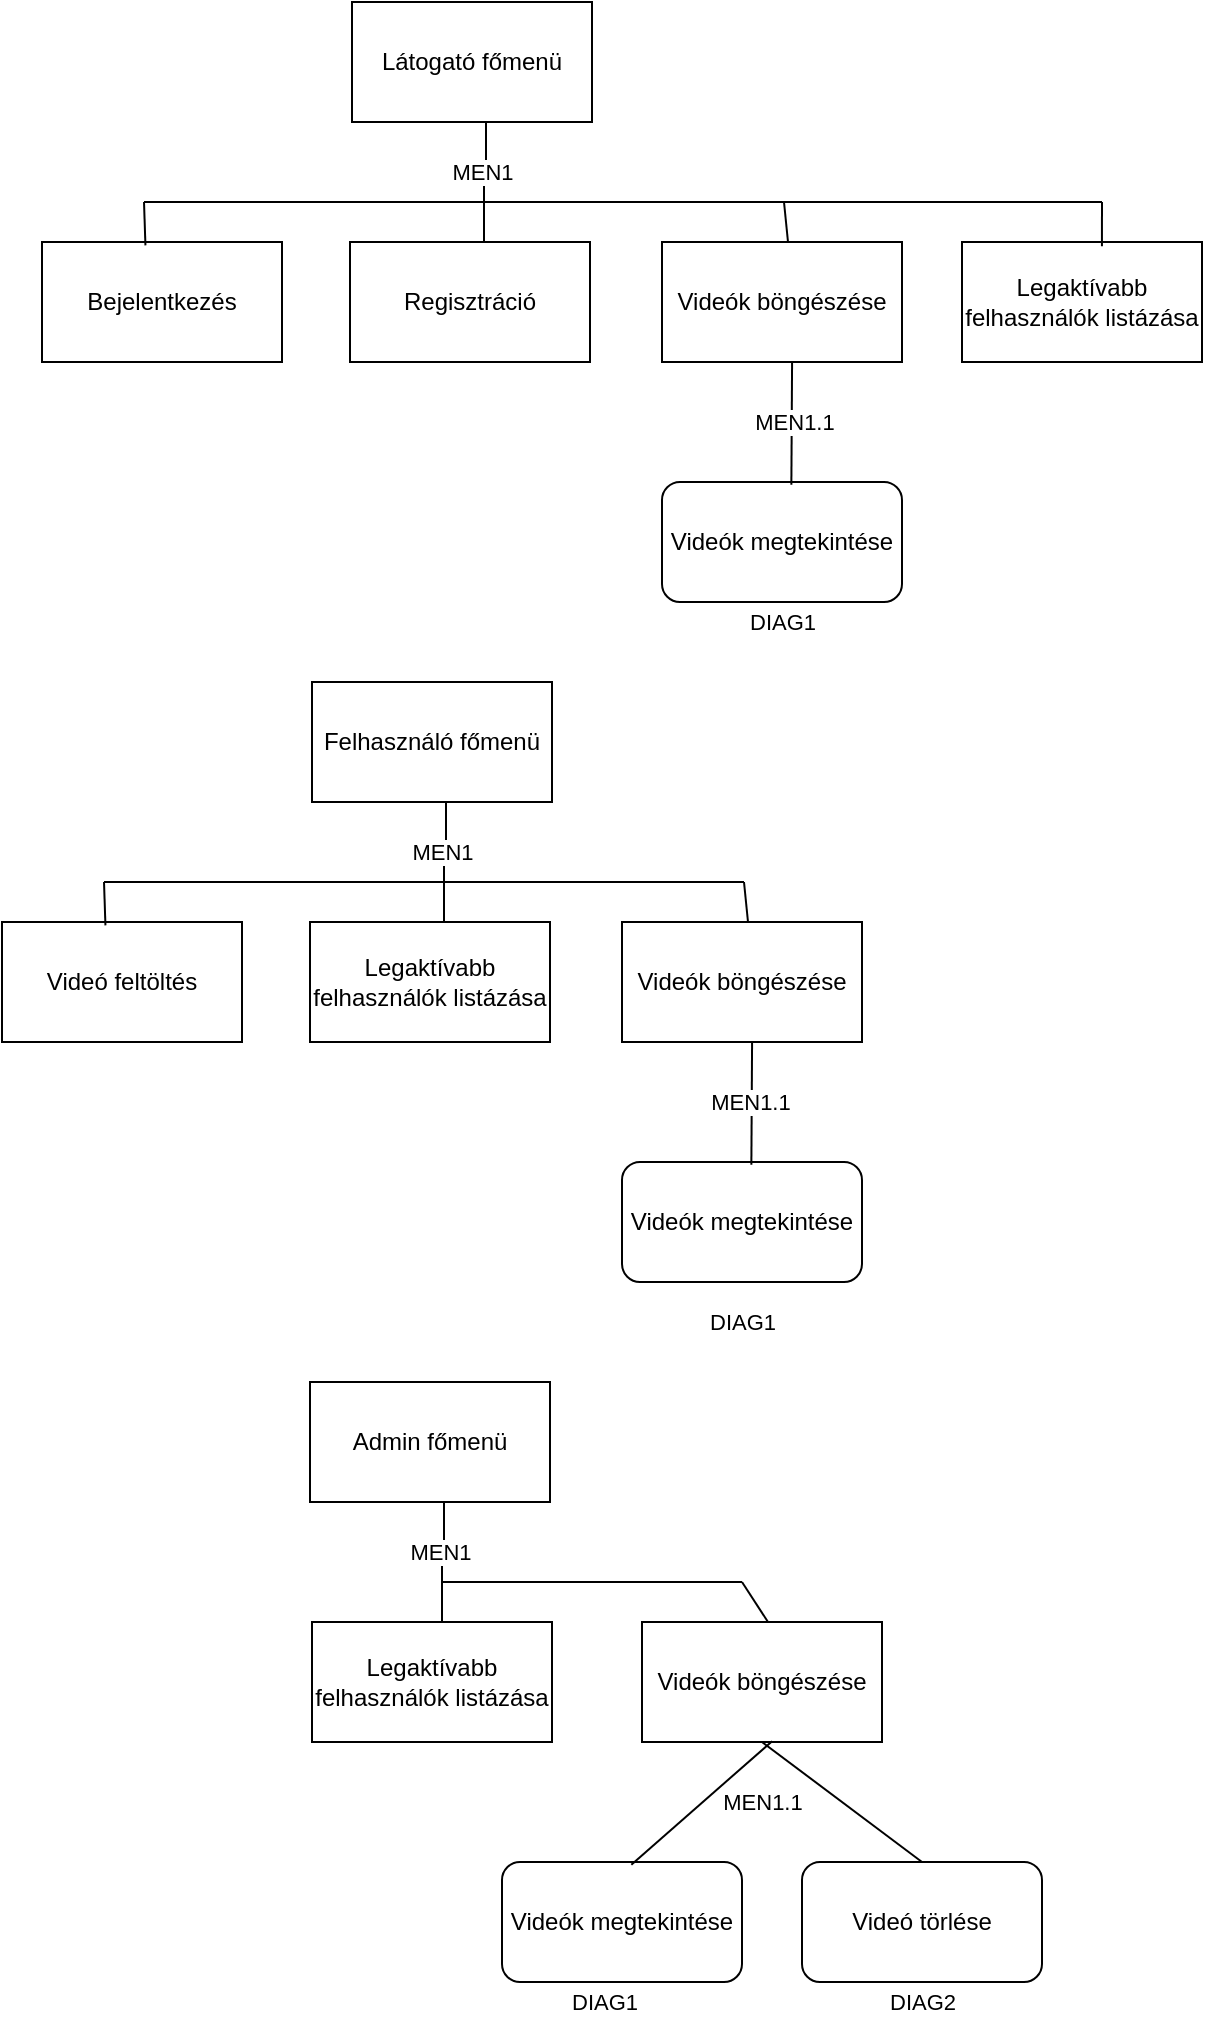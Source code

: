 <mxfile version="24.0.2" type="device">
  <diagram name="Page-1" id="UowVe_mnWBge2R0yKsrR">
    <mxGraphModel dx="1366" dy="825" grid="1" gridSize="10" guides="1" tooltips="1" connect="1" arrows="1" fold="1" page="1" pageScale="1" pageWidth="827" pageHeight="1169" math="0" shadow="0">
      <root>
        <mxCell id="0" />
        <mxCell id="1" parent="0" />
        <mxCell id="yUhdDb82NWv-7DDXSfU8-9" style="edgeStyle=orthogonalEdgeStyle;rounded=0;orthogonalLoop=1;jettySize=auto;html=1;exitX=0.5;exitY=1;exitDx=0;exitDy=0;entryX=0.5;entryY=0;entryDx=0;entryDy=0;endArrow=none;endFill=0;" edge="1" parent="1">
          <mxGeometry relative="1" as="geometry">
            <mxPoint x="292" y="120" as="sourcePoint" />
            <mxPoint x="291" y="180" as="targetPoint" />
            <Array as="points">
              <mxPoint x="292" y="140" />
              <mxPoint x="291" y="140" />
            </Array>
          </mxGeometry>
        </mxCell>
        <mxCell id="yUhdDb82NWv-7DDXSfU8-10" value="MEN1" style="edgeLabel;html=1;align=center;verticalAlign=middle;resizable=0;points=[];" vertex="1" connectable="0" parent="yUhdDb82NWv-7DDXSfU8-9">
          <mxGeometry x="-0.169" y="-1" relative="1" as="geometry">
            <mxPoint as="offset" />
          </mxGeometry>
        </mxCell>
        <mxCell id="yUhdDb82NWv-7DDXSfU8-1" value="&lt;div&gt;Látogató főmenü&lt;/div&gt;" style="rounded=0;whiteSpace=wrap;html=1;" vertex="1" parent="1">
          <mxGeometry x="225" y="60" width="120" height="60" as="geometry" />
        </mxCell>
        <mxCell id="yUhdDb82NWv-7DDXSfU8-2" value="Bejelentkezés" style="rounded=0;whiteSpace=wrap;html=1;" vertex="1" parent="1">
          <mxGeometry x="70" y="180" width="120" height="60" as="geometry" />
        </mxCell>
        <mxCell id="yUhdDb82NWv-7DDXSfU8-3" value="Regisztráció" style="rounded=0;whiteSpace=wrap;html=1;" vertex="1" parent="1">
          <mxGeometry x="224" y="180" width="120" height="60" as="geometry" />
        </mxCell>
        <mxCell id="yUhdDb82NWv-7DDXSfU8-5" value="Videók böngészése" style="rounded=0;whiteSpace=wrap;html=1;" vertex="1" parent="1">
          <mxGeometry x="380" y="180" width="120" height="60" as="geometry" />
        </mxCell>
        <mxCell id="yUhdDb82NWv-7DDXSfU8-7" value="Videók megtekintése" style="rounded=1;whiteSpace=wrap;html=1;" vertex="1" parent="1">
          <mxGeometry x="380" y="300" width="120" height="60" as="geometry" />
        </mxCell>
        <mxCell id="yUhdDb82NWv-7DDXSfU8-11" value="" style="endArrow=none;html=1;rounded=0;" edge="1" parent="1">
          <mxGeometry width="50" height="50" relative="1" as="geometry">
            <mxPoint x="121" y="160" as="sourcePoint" />
            <mxPoint x="291" y="160" as="targetPoint" />
          </mxGeometry>
        </mxCell>
        <mxCell id="yUhdDb82NWv-7DDXSfU8-12" value="" style="endArrow=none;html=1;rounded=0;exitX=0.431;exitY=0.028;exitDx=0;exitDy=0;exitPerimeter=0;" edge="1" parent="1" source="yUhdDb82NWv-7DDXSfU8-2">
          <mxGeometry width="50" height="50" relative="1" as="geometry">
            <mxPoint x="261" y="250" as="sourcePoint" />
            <mxPoint x="121" y="160" as="targetPoint" />
          </mxGeometry>
        </mxCell>
        <mxCell id="yUhdDb82NWv-7DDXSfU8-13" value="" style="endArrow=none;html=1;rounded=0;" edge="1" parent="1">
          <mxGeometry width="50" height="50" relative="1" as="geometry">
            <mxPoint x="441" y="160" as="sourcePoint" />
            <mxPoint x="291" y="160" as="targetPoint" />
          </mxGeometry>
        </mxCell>
        <mxCell id="yUhdDb82NWv-7DDXSfU8-14" value="" style="endArrow=none;html=1;rounded=0;exitX=0.525;exitY=0;exitDx=0;exitDy=0;exitPerimeter=0;" edge="1" parent="1" source="yUhdDb82NWv-7DDXSfU8-5">
          <mxGeometry width="50" height="50" relative="1" as="geometry">
            <mxPoint x="261" y="250" as="sourcePoint" />
            <mxPoint x="441" y="160" as="targetPoint" />
          </mxGeometry>
        </mxCell>
        <mxCell id="yUhdDb82NWv-7DDXSfU8-15" value="" style="endArrow=none;html=1;rounded=0;entryX=0.542;entryY=0.994;entryDx=0;entryDy=0;entryPerimeter=0;exitX=0.539;exitY=0.022;exitDx=0;exitDy=0;exitPerimeter=0;" edge="1" parent="1" source="yUhdDb82NWv-7DDXSfU8-7" target="yUhdDb82NWv-7DDXSfU8-5">
          <mxGeometry width="50" height="50" relative="1" as="geometry">
            <mxPoint x="261" y="250" as="sourcePoint" />
            <mxPoint x="311" y="200" as="targetPoint" />
          </mxGeometry>
        </mxCell>
        <mxCell id="yUhdDb82NWv-7DDXSfU8-19" value="DIAG1" style="edgeLabel;html=1;align=center;verticalAlign=middle;resizable=0;points=[];" vertex="1" connectable="0" parent="yUhdDb82NWv-7DDXSfU8-15">
          <mxGeometry x="0.048" relative="1" as="geometry">
            <mxPoint x="-5" y="101" as="offset" />
          </mxGeometry>
        </mxCell>
        <mxCell id="yUhdDb82NWv-7DDXSfU8-40" value="MEN1.1" style="edgeLabel;html=1;align=center;verticalAlign=middle;resizable=0;points=[];" vertex="1" connectable="0" parent="yUhdDb82NWv-7DDXSfU8-15">
          <mxGeometry x="0.042" y="-1" relative="1" as="geometry">
            <mxPoint as="offset" />
          </mxGeometry>
        </mxCell>
        <mxCell id="yUhdDb82NWv-7DDXSfU8-20" style="edgeStyle=orthogonalEdgeStyle;rounded=0;orthogonalLoop=1;jettySize=auto;html=1;exitX=0.5;exitY=1;exitDx=0;exitDy=0;entryX=0.5;entryY=0;entryDx=0;entryDy=0;endArrow=none;endFill=0;" edge="1" parent="1">
          <mxGeometry relative="1" as="geometry">
            <mxPoint x="272" y="460" as="sourcePoint" />
            <mxPoint x="271" y="520" as="targetPoint" />
            <Array as="points">
              <mxPoint x="272" y="480" />
              <mxPoint x="271" y="480" />
            </Array>
          </mxGeometry>
        </mxCell>
        <mxCell id="yUhdDb82NWv-7DDXSfU8-21" value="MEN1" style="edgeLabel;html=1;align=center;verticalAlign=middle;resizable=0;points=[];" vertex="1" connectable="0" parent="yUhdDb82NWv-7DDXSfU8-20">
          <mxGeometry x="-0.169" y="-1" relative="1" as="geometry">
            <mxPoint as="offset" />
          </mxGeometry>
        </mxCell>
        <mxCell id="yUhdDb82NWv-7DDXSfU8-23" value="&lt;div&gt;Felhasználó főmenü&lt;/div&gt;" style="rounded=0;whiteSpace=wrap;html=1;" vertex="1" parent="1">
          <mxGeometry x="205" y="400" width="120" height="60" as="geometry" />
        </mxCell>
        <mxCell id="yUhdDb82NWv-7DDXSfU8-24" value="Videó feltöltés" style="rounded=0;whiteSpace=wrap;html=1;" vertex="1" parent="1">
          <mxGeometry x="50" y="520" width="120" height="60" as="geometry" />
        </mxCell>
        <mxCell id="yUhdDb82NWv-7DDXSfU8-25" value="Legaktívabb felhasználók listázása" style="rounded=0;whiteSpace=wrap;html=1;" vertex="1" parent="1">
          <mxGeometry x="204" y="520" width="120" height="60" as="geometry" />
        </mxCell>
        <mxCell id="yUhdDb82NWv-7DDXSfU8-26" value="Videók böngészése" style="rounded=0;whiteSpace=wrap;html=1;" vertex="1" parent="1">
          <mxGeometry x="360" y="520" width="120" height="60" as="geometry" />
        </mxCell>
        <mxCell id="yUhdDb82NWv-7DDXSfU8-27" value="Videók megtekintése" style="rounded=1;whiteSpace=wrap;html=1;" vertex="1" parent="1">
          <mxGeometry x="360" y="640" width="120" height="60" as="geometry" />
        </mxCell>
        <mxCell id="yUhdDb82NWv-7DDXSfU8-28" value="" style="endArrow=none;html=1;rounded=0;" edge="1" parent="1">
          <mxGeometry width="50" height="50" relative="1" as="geometry">
            <mxPoint x="101" y="500" as="sourcePoint" />
            <mxPoint x="271" y="500" as="targetPoint" />
          </mxGeometry>
        </mxCell>
        <mxCell id="yUhdDb82NWv-7DDXSfU8-29" value="" style="endArrow=none;html=1;rounded=0;exitX=0.431;exitY=0.028;exitDx=0;exitDy=0;exitPerimeter=0;" edge="1" parent="1" source="yUhdDb82NWv-7DDXSfU8-24">
          <mxGeometry width="50" height="50" relative="1" as="geometry">
            <mxPoint x="241" y="590" as="sourcePoint" />
            <mxPoint x="101" y="500" as="targetPoint" />
          </mxGeometry>
        </mxCell>
        <mxCell id="yUhdDb82NWv-7DDXSfU8-31" value="" style="endArrow=none;html=1;rounded=0;" edge="1" parent="1">
          <mxGeometry width="50" height="50" relative="1" as="geometry">
            <mxPoint x="421" y="500" as="sourcePoint" />
            <mxPoint x="271" y="500" as="targetPoint" />
          </mxGeometry>
        </mxCell>
        <mxCell id="yUhdDb82NWv-7DDXSfU8-32" value="" style="endArrow=none;html=1;rounded=0;exitX=0.525;exitY=0;exitDx=0;exitDy=0;exitPerimeter=0;" edge="1" parent="1" source="yUhdDb82NWv-7DDXSfU8-26">
          <mxGeometry width="50" height="50" relative="1" as="geometry">
            <mxPoint x="241" y="590" as="sourcePoint" />
            <mxPoint x="421" y="500" as="targetPoint" />
          </mxGeometry>
        </mxCell>
        <mxCell id="yUhdDb82NWv-7DDXSfU8-34" value="" style="endArrow=none;html=1;rounded=0;entryX=0.542;entryY=0.994;entryDx=0;entryDy=0;entryPerimeter=0;exitX=0.539;exitY=0.022;exitDx=0;exitDy=0;exitPerimeter=0;" edge="1" parent="1" source="yUhdDb82NWv-7DDXSfU8-27" target="yUhdDb82NWv-7DDXSfU8-26">
          <mxGeometry width="50" height="50" relative="1" as="geometry">
            <mxPoint x="241" y="590" as="sourcePoint" />
            <mxPoint x="291" y="540" as="targetPoint" />
          </mxGeometry>
        </mxCell>
        <mxCell id="yUhdDb82NWv-7DDXSfU8-35" value="DIAG1" style="edgeLabel;html=1;align=center;verticalAlign=middle;resizable=0;points=[];" vertex="1" connectable="0" parent="yUhdDb82NWv-7DDXSfU8-34">
          <mxGeometry x="0.048" relative="1" as="geometry">
            <mxPoint x="-5" y="111" as="offset" />
          </mxGeometry>
        </mxCell>
        <mxCell id="yUhdDb82NWv-7DDXSfU8-41" value="MEN1.1" style="edgeLabel;html=1;align=center;verticalAlign=middle;resizable=0;points=[];" vertex="1" connectable="0" parent="yUhdDb82NWv-7DDXSfU8-34">
          <mxGeometry x="0.019" y="1" relative="1" as="geometry">
            <mxPoint as="offset" />
          </mxGeometry>
        </mxCell>
        <mxCell id="yUhdDb82NWv-7DDXSfU8-36" value="Legaktívabb felhasználók listázása" style="rounded=0;whiteSpace=wrap;html=1;" vertex="1" parent="1">
          <mxGeometry x="530" y="180" width="120" height="60" as="geometry" />
        </mxCell>
        <mxCell id="yUhdDb82NWv-7DDXSfU8-37" value="" style="endArrow=none;html=1;rounded=0;" edge="1" parent="1">
          <mxGeometry width="50" height="50" relative="1" as="geometry">
            <mxPoint x="600" y="160" as="sourcePoint" />
            <mxPoint x="440" y="160" as="targetPoint" />
          </mxGeometry>
        </mxCell>
        <mxCell id="yUhdDb82NWv-7DDXSfU8-38" value="" style="endArrow=none;html=1;rounded=0;exitX=0.583;exitY=0.036;exitDx=0;exitDy=0;exitPerimeter=0;" edge="1" parent="1" source="yUhdDb82NWv-7DDXSfU8-36">
          <mxGeometry width="50" height="50" relative="1" as="geometry">
            <mxPoint x="500" y="360" as="sourcePoint" />
            <mxPoint x="600" y="160" as="targetPoint" />
          </mxGeometry>
        </mxCell>
        <mxCell id="yUhdDb82NWv-7DDXSfU8-42" style="edgeStyle=orthogonalEdgeStyle;rounded=0;orthogonalLoop=1;jettySize=auto;html=1;exitX=0.5;exitY=1;exitDx=0;exitDy=0;entryX=0.5;entryY=0;entryDx=0;entryDy=0;endArrow=none;endFill=0;" edge="1" parent="1">
          <mxGeometry relative="1" as="geometry">
            <mxPoint x="271" y="810" as="sourcePoint" />
            <mxPoint x="270" y="870" as="targetPoint" />
            <Array as="points">
              <mxPoint x="271" y="830" />
              <mxPoint x="270" y="830" />
            </Array>
          </mxGeometry>
        </mxCell>
        <mxCell id="yUhdDb82NWv-7DDXSfU8-43" value="MEN1" style="edgeLabel;html=1;align=center;verticalAlign=middle;resizable=0;points=[];" vertex="1" connectable="0" parent="yUhdDb82NWv-7DDXSfU8-42">
          <mxGeometry x="-0.169" y="-1" relative="1" as="geometry">
            <mxPoint as="offset" />
          </mxGeometry>
        </mxCell>
        <mxCell id="yUhdDb82NWv-7DDXSfU8-44" value="Admin főmenü" style="rounded=0;whiteSpace=wrap;html=1;" vertex="1" parent="1">
          <mxGeometry x="204" y="750" width="120" height="60" as="geometry" />
        </mxCell>
        <mxCell id="yUhdDb82NWv-7DDXSfU8-46" value="Legaktívabb felhasználók listázása" style="rounded=0;whiteSpace=wrap;html=1;" vertex="1" parent="1">
          <mxGeometry x="205" y="870" width="120" height="60" as="geometry" />
        </mxCell>
        <mxCell id="yUhdDb82NWv-7DDXSfU8-58" style="rounded=0;orthogonalLoop=1;jettySize=auto;html=1;exitX=0.5;exitY=1;exitDx=0;exitDy=0;entryX=0.5;entryY=0;entryDx=0;entryDy=0;endArrow=none;endFill=0;" edge="1" parent="1" source="yUhdDb82NWv-7DDXSfU8-47" target="yUhdDb82NWv-7DDXSfU8-56">
          <mxGeometry relative="1" as="geometry" />
        </mxCell>
        <mxCell id="yUhdDb82NWv-7DDXSfU8-47" value="Videók böngészése" style="rounded=0;whiteSpace=wrap;html=1;" vertex="1" parent="1">
          <mxGeometry x="370" y="870" width="120" height="60" as="geometry" />
        </mxCell>
        <mxCell id="yUhdDb82NWv-7DDXSfU8-48" value="Videók megtekintése" style="rounded=1;whiteSpace=wrap;html=1;" vertex="1" parent="1">
          <mxGeometry x="300" y="990" width="120" height="60" as="geometry" />
        </mxCell>
        <mxCell id="yUhdDb82NWv-7DDXSfU8-51" value="" style="endArrow=none;html=1;rounded=0;" edge="1" parent="1">
          <mxGeometry width="50" height="50" relative="1" as="geometry">
            <mxPoint x="420" y="850" as="sourcePoint" />
            <mxPoint x="270" y="850" as="targetPoint" />
          </mxGeometry>
        </mxCell>
        <mxCell id="yUhdDb82NWv-7DDXSfU8-52" value="" style="endArrow=none;html=1;rounded=0;exitX=0.525;exitY=0;exitDx=0;exitDy=0;exitPerimeter=0;" edge="1" parent="1" source="yUhdDb82NWv-7DDXSfU8-47">
          <mxGeometry width="50" height="50" relative="1" as="geometry">
            <mxPoint x="240" y="940" as="sourcePoint" />
            <mxPoint x="420" y="850" as="targetPoint" />
          </mxGeometry>
        </mxCell>
        <mxCell id="yUhdDb82NWv-7DDXSfU8-53" value="" style="endArrow=none;html=1;rounded=0;entryX=0.542;entryY=0.994;entryDx=0;entryDy=0;entryPerimeter=0;exitX=0.539;exitY=0.022;exitDx=0;exitDy=0;exitPerimeter=0;" edge="1" parent="1" source="yUhdDb82NWv-7DDXSfU8-48" target="yUhdDb82NWv-7DDXSfU8-47">
          <mxGeometry width="50" height="50" relative="1" as="geometry">
            <mxPoint x="240" y="940" as="sourcePoint" />
            <mxPoint x="290" y="890" as="targetPoint" />
          </mxGeometry>
        </mxCell>
        <mxCell id="yUhdDb82NWv-7DDXSfU8-54" value="DIAG1" style="edgeLabel;html=1;align=center;verticalAlign=middle;resizable=0;points=[];" vertex="1" connectable="0" parent="yUhdDb82NWv-7DDXSfU8-53">
          <mxGeometry x="0.048" relative="1" as="geometry">
            <mxPoint x="-51" y="101" as="offset" />
          </mxGeometry>
        </mxCell>
        <mxCell id="yUhdDb82NWv-7DDXSfU8-55" value="MEN1.1" style="edgeLabel;html=1;align=center;verticalAlign=middle;resizable=0;points=[];" vertex="1" connectable="0" parent="yUhdDb82NWv-7DDXSfU8-53">
          <mxGeometry x="0.019" y="1" relative="1" as="geometry">
            <mxPoint x="30" as="offset" />
          </mxGeometry>
        </mxCell>
        <mxCell id="yUhdDb82NWv-7DDXSfU8-56" value="Videó törlése" style="rounded=1;whiteSpace=wrap;html=1;" vertex="1" parent="1">
          <mxGeometry x="450" y="990" width="120" height="60" as="geometry" />
        </mxCell>
        <mxCell id="yUhdDb82NWv-7DDXSfU8-59" value="DIAG2" style="edgeLabel;html=1;align=center;verticalAlign=middle;resizable=0;points=[];" vertex="1" connectable="0" parent="1">
          <mxGeometry x="510.004" y="1059.996" as="geometry" />
        </mxCell>
      </root>
    </mxGraphModel>
  </diagram>
</mxfile>
